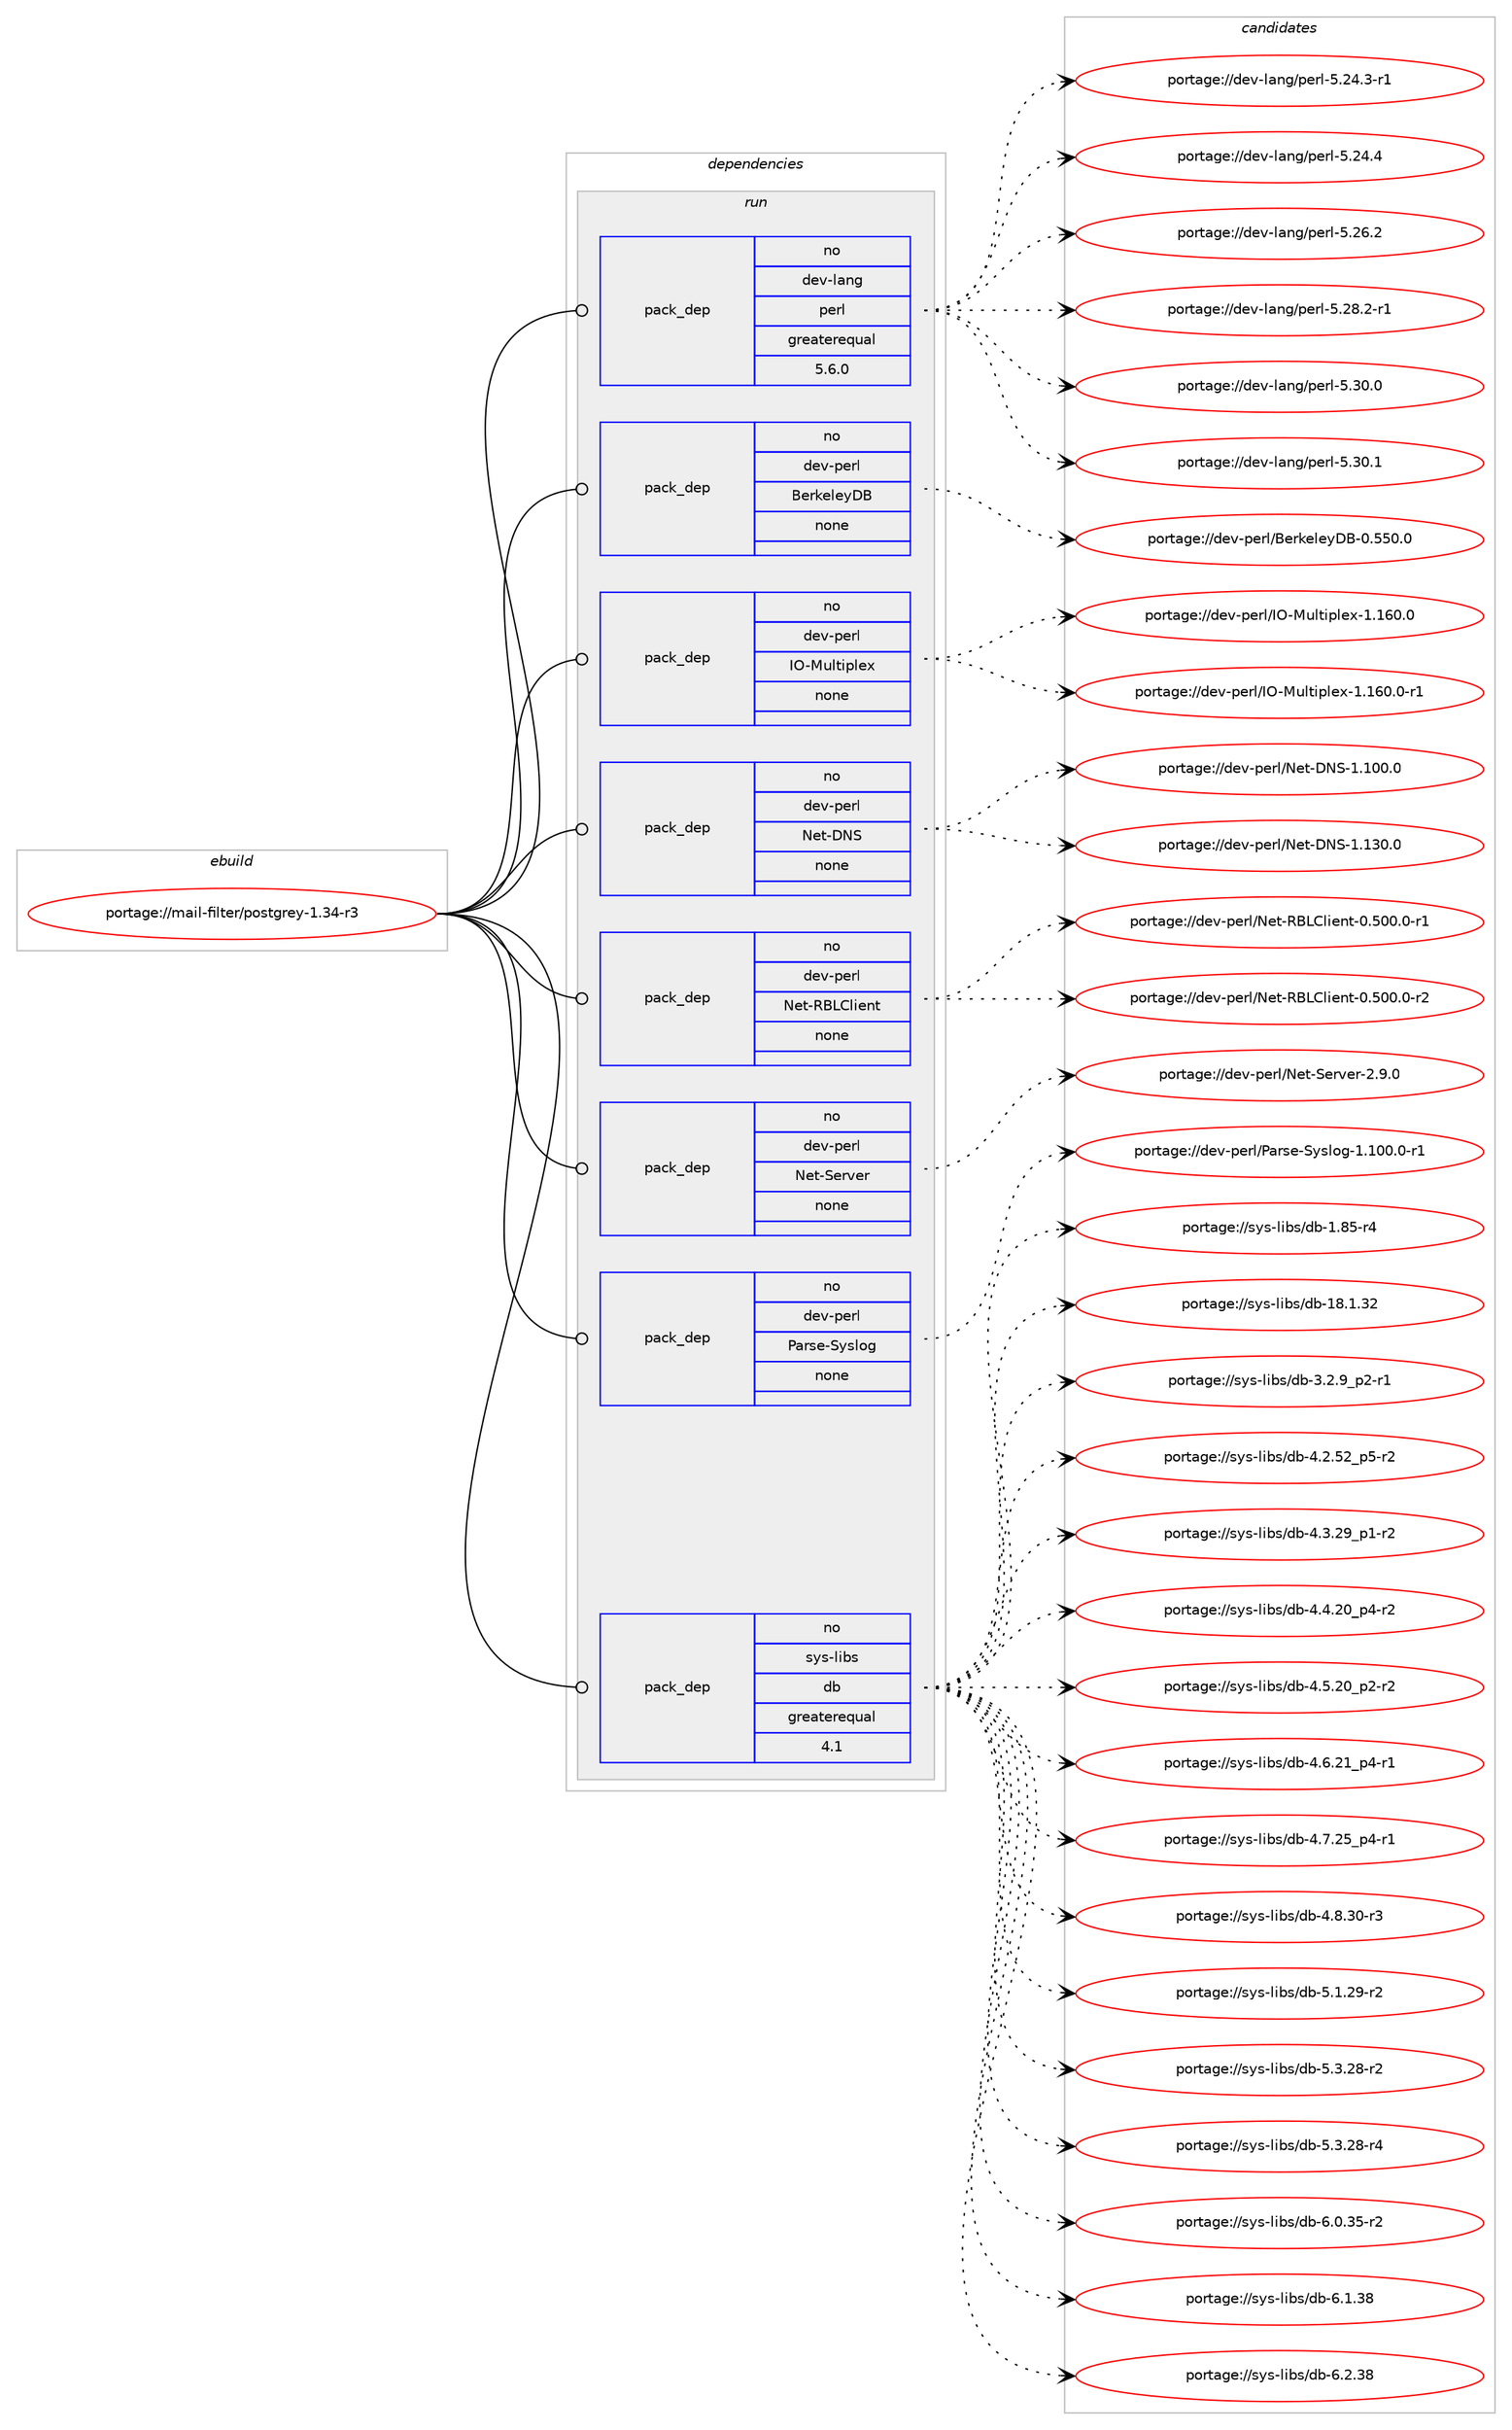 digraph prolog {

# *************
# Graph options
# *************

newrank=true;
concentrate=true;
compound=true;
graph [rankdir=LR,fontname=Helvetica,fontsize=10,ranksep=1.5];#, ranksep=2.5, nodesep=0.2];
edge  [arrowhead=vee];
node  [fontname=Helvetica,fontsize=10];

# **********
# The ebuild
# **********

subgraph cluster_leftcol {
color=gray;
rank=same;
label=<<i>ebuild</i>>;
id [label="portage://mail-filter/postgrey-1.34-r3", color=red, width=4, href="../mail-filter/postgrey-1.34-r3.svg"];
}

# ****************
# The dependencies
# ****************

subgraph cluster_midcol {
color=gray;
label=<<i>dependencies</i>>;
subgraph cluster_compile {
fillcolor="#eeeeee";
style=filled;
label=<<i>compile</i>>;
}
subgraph cluster_compileandrun {
fillcolor="#eeeeee";
style=filled;
label=<<i>compile and run</i>>;
}
subgraph cluster_run {
fillcolor="#eeeeee";
style=filled;
label=<<i>run</i>>;
subgraph pack224268 {
dependency306128 [label=<<TABLE BORDER="0" CELLBORDER="1" CELLSPACING="0" CELLPADDING="4" WIDTH="220"><TR><TD ROWSPAN="6" CELLPADDING="30">pack_dep</TD></TR><TR><TD WIDTH="110">no</TD></TR><TR><TD>dev-lang</TD></TR><TR><TD>perl</TD></TR><TR><TD>greaterequal</TD></TR><TR><TD>5.6.0</TD></TR></TABLE>>, shape=none, color=blue];
}
id:e -> dependency306128:w [weight=20,style="solid",arrowhead="odot"];
subgraph pack224269 {
dependency306129 [label=<<TABLE BORDER="0" CELLBORDER="1" CELLSPACING="0" CELLPADDING="4" WIDTH="220"><TR><TD ROWSPAN="6" CELLPADDING="30">pack_dep</TD></TR><TR><TD WIDTH="110">no</TD></TR><TR><TD>dev-perl</TD></TR><TR><TD>BerkeleyDB</TD></TR><TR><TD>none</TD></TR><TR><TD></TD></TR></TABLE>>, shape=none, color=blue];
}
id:e -> dependency306129:w [weight=20,style="solid",arrowhead="odot"];
subgraph pack224270 {
dependency306130 [label=<<TABLE BORDER="0" CELLBORDER="1" CELLSPACING="0" CELLPADDING="4" WIDTH="220"><TR><TD ROWSPAN="6" CELLPADDING="30">pack_dep</TD></TR><TR><TD WIDTH="110">no</TD></TR><TR><TD>dev-perl</TD></TR><TR><TD>IO-Multiplex</TD></TR><TR><TD>none</TD></TR><TR><TD></TD></TR></TABLE>>, shape=none, color=blue];
}
id:e -> dependency306130:w [weight=20,style="solid",arrowhead="odot"];
subgraph pack224271 {
dependency306131 [label=<<TABLE BORDER="0" CELLBORDER="1" CELLSPACING="0" CELLPADDING="4" WIDTH="220"><TR><TD ROWSPAN="6" CELLPADDING="30">pack_dep</TD></TR><TR><TD WIDTH="110">no</TD></TR><TR><TD>dev-perl</TD></TR><TR><TD>Net-DNS</TD></TR><TR><TD>none</TD></TR><TR><TD></TD></TR></TABLE>>, shape=none, color=blue];
}
id:e -> dependency306131:w [weight=20,style="solid",arrowhead="odot"];
subgraph pack224272 {
dependency306132 [label=<<TABLE BORDER="0" CELLBORDER="1" CELLSPACING="0" CELLPADDING="4" WIDTH="220"><TR><TD ROWSPAN="6" CELLPADDING="30">pack_dep</TD></TR><TR><TD WIDTH="110">no</TD></TR><TR><TD>dev-perl</TD></TR><TR><TD>Net-RBLClient</TD></TR><TR><TD>none</TD></TR><TR><TD></TD></TR></TABLE>>, shape=none, color=blue];
}
id:e -> dependency306132:w [weight=20,style="solid",arrowhead="odot"];
subgraph pack224273 {
dependency306133 [label=<<TABLE BORDER="0" CELLBORDER="1" CELLSPACING="0" CELLPADDING="4" WIDTH="220"><TR><TD ROWSPAN="6" CELLPADDING="30">pack_dep</TD></TR><TR><TD WIDTH="110">no</TD></TR><TR><TD>dev-perl</TD></TR><TR><TD>Net-Server</TD></TR><TR><TD>none</TD></TR><TR><TD></TD></TR></TABLE>>, shape=none, color=blue];
}
id:e -> dependency306133:w [weight=20,style="solid",arrowhead="odot"];
subgraph pack224274 {
dependency306134 [label=<<TABLE BORDER="0" CELLBORDER="1" CELLSPACING="0" CELLPADDING="4" WIDTH="220"><TR><TD ROWSPAN="6" CELLPADDING="30">pack_dep</TD></TR><TR><TD WIDTH="110">no</TD></TR><TR><TD>dev-perl</TD></TR><TR><TD>Parse-Syslog</TD></TR><TR><TD>none</TD></TR><TR><TD></TD></TR></TABLE>>, shape=none, color=blue];
}
id:e -> dependency306134:w [weight=20,style="solid",arrowhead="odot"];
subgraph pack224275 {
dependency306135 [label=<<TABLE BORDER="0" CELLBORDER="1" CELLSPACING="0" CELLPADDING="4" WIDTH="220"><TR><TD ROWSPAN="6" CELLPADDING="30">pack_dep</TD></TR><TR><TD WIDTH="110">no</TD></TR><TR><TD>sys-libs</TD></TR><TR><TD>db</TD></TR><TR><TD>greaterequal</TD></TR><TR><TD>4.1</TD></TR></TABLE>>, shape=none, color=blue];
}
id:e -> dependency306135:w [weight=20,style="solid",arrowhead="odot"];
}
}

# **************
# The candidates
# **************

subgraph cluster_choices {
rank=same;
color=gray;
label=<<i>candidates</i>>;

subgraph choice224268 {
color=black;
nodesep=1;
choiceportage100101118451089711010347112101114108455346505246514511449 [label="portage://dev-lang/perl-5.24.3-r1", color=red, width=4,href="../dev-lang/perl-5.24.3-r1.svg"];
choiceportage10010111845108971101034711210111410845534650524652 [label="portage://dev-lang/perl-5.24.4", color=red, width=4,href="../dev-lang/perl-5.24.4.svg"];
choiceportage10010111845108971101034711210111410845534650544650 [label="portage://dev-lang/perl-5.26.2", color=red, width=4,href="../dev-lang/perl-5.26.2.svg"];
choiceportage100101118451089711010347112101114108455346505646504511449 [label="portage://dev-lang/perl-5.28.2-r1", color=red, width=4,href="../dev-lang/perl-5.28.2-r1.svg"];
choiceportage10010111845108971101034711210111410845534651484648 [label="portage://dev-lang/perl-5.30.0", color=red, width=4,href="../dev-lang/perl-5.30.0.svg"];
choiceportage10010111845108971101034711210111410845534651484649 [label="portage://dev-lang/perl-5.30.1", color=red, width=4,href="../dev-lang/perl-5.30.1.svg"];
dependency306128:e -> choiceportage100101118451089711010347112101114108455346505246514511449:w [style=dotted,weight="100"];
dependency306128:e -> choiceportage10010111845108971101034711210111410845534650524652:w [style=dotted,weight="100"];
dependency306128:e -> choiceportage10010111845108971101034711210111410845534650544650:w [style=dotted,weight="100"];
dependency306128:e -> choiceportage100101118451089711010347112101114108455346505646504511449:w [style=dotted,weight="100"];
dependency306128:e -> choiceportage10010111845108971101034711210111410845534651484648:w [style=dotted,weight="100"];
dependency306128:e -> choiceportage10010111845108971101034711210111410845534651484649:w [style=dotted,weight="100"];
}
subgraph choice224269 {
color=black;
nodesep=1;
choiceportage10010111845112101114108476610111410710110810112168664548465353484648 [label="portage://dev-perl/BerkeleyDB-0.550.0", color=red, width=4,href="../dev-perl/BerkeleyDB-0.550.0.svg"];
dependency306129:e -> choiceportage10010111845112101114108476610111410710110810112168664548465353484648:w [style=dotted,weight="100"];
}
subgraph choice224270 {
color=black;
nodesep=1;
choiceportage1001011184511210111410847737945771171081161051121081011204549464954484648 [label="portage://dev-perl/IO-Multiplex-1.160.0", color=red, width=4,href="../dev-perl/IO-Multiplex-1.160.0.svg"];
choiceportage10010111845112101114108477379457711710811610511210810112045494649544846484511449 [label="portage://dev-perl/IO-Multiplex-1.160.0-r1", color=red, width=4,href="../dev-perl/IO-Multiplex-1.160.0-r1.svg"];
dependency306130:e -> choiceportage1001011184511210111410847737945771171081161051121081011204549464954484648:w [style=dotted,weight="100"];
dependency306130:e -> choiceportage10010111845112101114108477379457711710811610511210810112045494649544846484511449:w [style=dotted,weight="100"];
}
subgraph choice224271 {
color=black;
nodesep=1;
choiceportage100101118451121011141084778101116456878834549464948484648 [label="portage://dev-perl/Net-DNS-1.100.0", color=red, width=4,href="../dev-perl/Net-DNS-1.100.0.svg"];
choiceportage100101118451121011141084778101116456878834549464951484648 [label="portage://dev-perl/Net-DNS-1.130.0", color=red, width=4,href="../dev-perl/Net-DNS-1.130.0.svg"];
dependency306131:e -> choiceportage100101118451121011141084778101116456878834549464948484648:w [style=dotted,weight="100"];
dependency306131:e -> choiceportage100101118451121011141084778101116456878834549464951484648:w [style=dotted,weight="100"];
}
subgraph choice224272 {
color=black;
nodesep=1;
choiceportage100101118451121011141084778101116458266766710810510111011645484653484846484511449 [label="portage://dev-perl/Net-RBLClient-0.500.0-r1", color=red, width=4,href="../dev-perl/Net-RBLClient-0.500.0-r1.svg"];
choiceportage100101118451121011141084778101116458266766710810510111011645484653484846484511450 [label="portage://dev-perl/Net-RBLClient-0.500.0-r2", color=red, width=4,href="../dev-perl/Net-RBLClient-0.500.0-r2.svg"];
dependency306132:e -> choiceportage100101118451121011141084778101116458266766710810510111011645484653484846484511449:w [style=dotted,weight="100"];
dependency306132:e -> choiceportage100101118451121011141084778101116458266766710810510111011645484653484846484511450:w [style=dotted,weight="100"];
}
subgraph choice224273 {
color=black;
nodesep=1;
choiceportage1001011184511210111410847781011164583101114118101114455046574648 [label="portage://dev-perl/Net-Server-2.9.0", color=red, width=4,href="../dev-perl/Net-Server-2.9.0.svg"];
dependency306133:e -> choiceportage1001011184511210111410847781011164583101114118101114455046574648:w [style=dotted,weight="100"];
}
subgraph choice224274 {
color=black;
nodesep=1;
choiceportage10010111845112101114108478097114115101458312111510811110345494649484846484511449 [label="portage://dev-perl/Parse-Syslog-1.100.0-r1", color=red, width=4,href="../dev-perl/Parse-Syslog-1.100.0-r1.svg"];
dependency306134:e -> choiceportage10010111845112101114108478097114115101458312111510811110345494649484846484511449:w [style=dotted,weight="100"];
}
subgraph choice224275 {
color=black;
nodesep=1;
choiceportage1151211154510810598115471009845494656534511452 [label="portage://sys-libs/db-1.85-r4", color=red, width=4,href="../sys-libs/db-1.85-r4.svg"];
choiceportage115121115451081059811547100984549564649465150 [label="portage://sys-libs/db-18.1.32", color=red, width=4,href="../sys-libs/db-18.1.32.svg"];
choiceportage1151211154510810598115471009845514650465795112504511449 [label="portage://sys-libs/db-3.2.9_p2-r1", color=red, width=4,href="../sys-libs/db-3.2.9_p2-r1.svg"];
choiceportage115121115451081059811547100984552465046535095112534511450 [label="portage://sys-libs/db-4.2.52_p5-r2", color=red, width=4,href="../sys-libs/db-4.2.52_p5-r2.svg"];
choiceportage115121115451081059811547100984552465146505795112494511450 [label="portage://sys-libs/db-4.3.29_p1-r2", color=red, width=4,href="../sys-libs/db-4.3.29_p1-r2.svg"];
choiceportage115121115451081059811547100984552465246504895112524511450 [label="portage://sys-libs/db-4.4.20_p4-r2", color=red, width=4,href="../sys-libs/db-4.4.20_p4-r2.svg"];
choiceportage115121115451081059811547100984552465346504895112504511450 [label="portage://sys-libs/db-4.5.20_p2-r2", color=red, width=4,href="../sys-libs/db-4.5.20_p2-r2.svg"];
choiceportage115121115451081059811547100984552465446504995112524511449 [label="portage://sys-libs/db-4.6.21_p4-r1", color=red, width=4,href="../sys-libs/db-4.6.21_p4-r1.svg"];
choiceportage115121115451081059811547100984552465546505395112524511449 [label="portage://sys-libs/db-4.7.25_p4-r1", color=red, width=4,href="../sys-libs/db-4.7.25_p4-r1.svg"];
choiceportage11512111545108105981154710098455246564651484511451 [label="portage://sys-libs/db-4.8.30-r3", color=red, width=4,href="../sys-libs/db-4.8.30-r3.svg"];
choiceportage11512111545108105981154710098455346494650574511450 [label="portage://sys-libs/db-5.1.29-r2", color=red, width=4,href="../sys-libs/db-5.1.29-r2.svg"];
choiceportage11512111545108105981154710098455346514650564511450 [label="portage://sys-libs/db-5.3.28-r2", color=red, width=4,href="../sys-libs/db-5.3.28-r2.svg"];
choiceportage11512111545108105981154710098455346514650564511452 [label="portage://sys-libs/db-5.3.28-r4", color=red, width=4,href="../sys-libs/db-5.3.28-r4.svg"];
choiceportage11512111545108105981154710098455446484651534511450 [label="portage://sys-libs/db-6.0.35-r2", color=red, width=4,href="../sys-libs/db-6.0.35-r2.svg"];
choiceportage1151211154510810598115471009845544649465156 [label="portage://sys-libs/db-6.1.38", color=red, width=4,href="../sys-libs/db-6.1.38.svg"];
choiceportage1151211154510810598115471009845544650465156 [label="portage://sys-libs/db-6.2.38", color=red, width=4,href="../sys-libs/db-6.2.38.svg"];
dependency306135:e -> choiceportage1151211154510810598115471009845494656534511452:w [style=dotted,weight="100"];
dependency306135:e -> choiceportage115121115451081059811547100984549564649465150:w [style=dotted,weight="100"];
dependency306135:e -> choiceportage1151211154510810598115471009845514650465795112504511449:w [style=dotted,weight="100"];
dependency306135:e -> choiceportage115121115451081059811547100984552465046535095112534511450:w [style=dotted,weight="100"];
dependency306135:e -> choiceportage115121115451081059811547100984552465146505795112494511450:w [style=dotted,weight="100"];
dependency306135:e -> choiceportage115121115451081059811547100984552465246504895112524511450:w [style=dotted,weight="100"];
dependency306135:e -> choiceportage115121115451081059811547100984552465346504895112504511450:w [style=dotted,weight="100"];
dependency306135:e -> choiceportage115121115451081059811547100984552465446504995112524511449:w [style=dotted,weight="100"];
dependency306135:e -> choiceportage115121115451081059811547100984552465546505395112524511449:w [style=dotted,weight="100"];
dependency306135:e -> choiceportage11512111545108105981154710098455246564651484511451:w [style=dotted,weight="100"];
dependency306135:e -> choiceportage11512111545108105981154710098455346494650574511450:w [style=dotted,weight="100"];
dependency306135:e -> choiceportage11512111545108105981154710098455346514650564511450:w [style=dotted,weight="100"];
dependency306135:e -> choiceportage11512111545108105981154710098455346514650564511452:w [style=dotted,weight="100"];
dependency306135:e -> choiceportage11512111545108105981154710098455446484651534511450:w [style=dotted,weight="100"];
dependency306135:e -> choiceportage1151211154510810598115471009845544649465156:w [style=dotted,weight="100"];
dependency306135:e -> choiceportage1151211154510810598115471009845544650465156:w [style=dotted,weight="100"];
}
}

}
